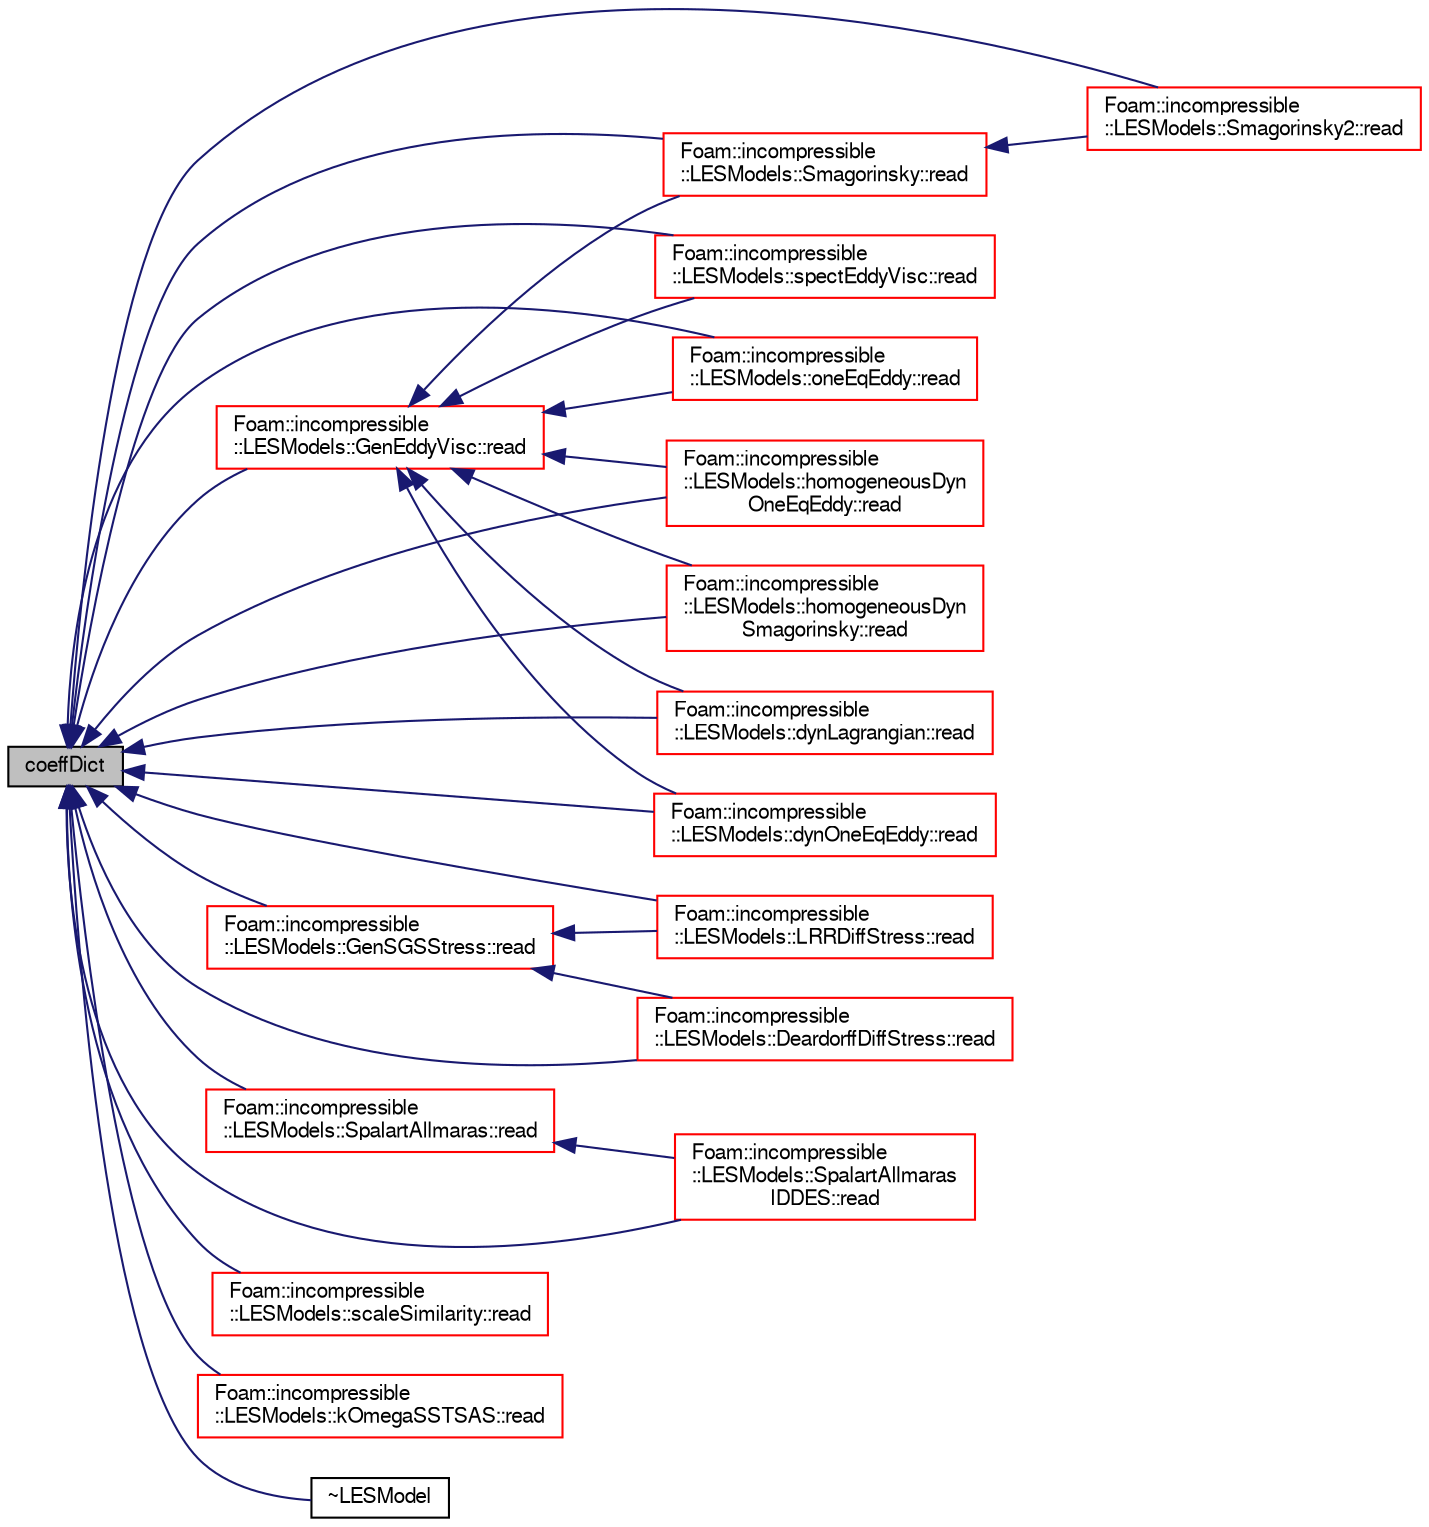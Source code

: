 digraph "coeffDict"
{
  bgcolor="transparent";
  edge [fontname="FreeSans",fontsize="10",labelfontname="FreeSans",labelfontsize="10"];
  node [fontname="FreeSans",fontsize="10",shape=record];
  rankdir="LR";
  Node652 [label="coeffDict",height=0.2,width=0.4,color="black", fillcolor="grey75", style="filled", fontcolor="black"];
  Node652 -> Node653 [dir="back",color="midnightblue",fontsize="10",style="solid",fontname="FreeSans"];
  Node653 [label="Foam::incompressible\l::LESModels::Smagorinsky2::read",height=0.2,width=0.4,color="red",URL="$a30898.html#af816873151ddb0126e98bb2f914d8ed5",tooltip="Read LESProperties dictionary. "];
  Node652 -> Node655 [dir="back",color="midnightblue",fontsize="10",style="solid",fontname="FreeSans"];
  Node655 [label="Foam::incompressible\l::LESModels::spectEddyVisc::read",height=0.2,width=0.4,color="red",URL="$a30918.html#af816873151ddb0126e98bb2f914d8ed5",tooltip="Read LESProperties dictionary. "];
  Node652 -> Node657 [dir="back",color="midnightblue",fontsize="10",style="solid",fontname="FreeSans"];
  Node657 [label="Foam::incompressible\l::LESModels::LRRDiffStress::read",height=0.2,width=0.4,color="red",URL="$a30878.html#af816873151ddb0126e98bb2f914d8ed5",tooltip="Read LESProperties dictionary. "];
  Node652 -> Node660 [dir="back",color="midnightblue",fontsize="10",style="solid",fontname="FreeSans"];
  Node660 [label="Foam::incompressible\l::LESModels::SpalartAllmaras\lIDDES::read",height=0.2,width=0.4,color="red",URL="$a30914.html#af816873151ddb0126e98bb2f914d8ed5",tooltip="Read LESProperties dictionary. "];
  Node652 -> Node663 [dir="back",color="midnightblue",fontsize="10",style="solid",fontname="FreeSans"];
  Node663 [label="Foam::incompressible\l::LESModels::scaleSimilarity::read",height=0.2,width=0.4,color="red",URL="$a30890.html#af816873151ddb0126e98bb2f914d8ed5",tooltip="Read LESProperties dictionary. "];
  Node652 -> Node667 [dir="back",color="midnightblue",fontsize="10",style="solid",fontname="FreeSans"];
  Node667 [label="Foam::incompressible\l::LESModels::Smagorinsky::read",height=0.2,width=0.4,color="red",URL="$a30894.html#af816873151ddb0126e98bb2f914d8ed5",tooltip="Read LESProperties dictionary. "];
  Node667 -> Node653 [dir="back",color="midnightblue",fontsize="10",style="solid",fontname="FreeSans"];
  Node652 -> Node673 [dir="back",color="midnightblue",fontsize="10",style="solid",fontname="FreeSans"];
  Node673 [label="Foam::incompressible\l::LESModels::DeardorffDiffStress::read",height=0.2,width=0.4,color="red",URL="$a30830.html#af816873151ddb0126e98bb2f914d8ed5",tooltip="Read LESProperties dictionary. "];
  Node652 -> Node676 [dir="back",color="midnightblue",fontsize="10",style="solid",fontname="FreeSans"];
  Node676 [label="Foam::incompressible\l::LESModels::oneEqEddy::read",height=0.2,width=0.4,color="red",URL="$a30886.html#af816873151ddb0126e98bb2f914d8ed5",tooltip="Read LESProperties dictionary. "];
  Node652 -> Node679 [dir="back",color="midnightblue",fontsize="10",style="solid",fontname="FreeSans"];
  Node679 [label="Foam::incompressible\l::LESModels::homogeneousDyn\lOneEqEddy::read",height=0.2,width=0.4,color="red",URL="$a30854.html#af816873151ddb0126e98bb2f914d8ed5",tooltip="Read LESProperties dictionary. "];
  Node652 -> Node682 [dir="back",color="midnightblue",fontsize="10",style="solid",fontname="FreeSans"];
  Node682 [label="Foam::incompressible\l::LESModels::homogeneousDyn\lSmagorinsky::read",height=0.2,width=0.4,color="red",URL="$a30858.html#af816873151ddb0126e98bb2f914d8ed5",tooltip="Read LESProperties dictionary. "];
  Node652 -> Node684 [dir="back",color="midnightblue",fontsize="10",style="solid",fontname="FreeSans"];
  Node684 [label="Foam::incompressible\l::LESModels::GenEddyVisc::read",height=0.2,width=0.4,color="red",URL="$a30846.html#af816873151ddb0126e98bb2f914d8ed5",tooltip="Read LESProperties dictionary. "];
  Node684 -> Node679 [dir="back",color="midnightblue",fontsize="10",style="solid",fontname="FreeSans"];
  Node684 -> Node676 [dir="back",color="midnightblue",fontsize="10",style="solid",fontname="FreeSans"];
  Node684 -> Node667 [dir="back",color="midnightblue",fontsize="10",style="solid",fontname="FreeSans"];
  Node684 -> Node686 [dir="back",color="midnightblue",fontsize="10",style="solid",fontname="FreeSans"];
  Node686 [label="Foam::incompressible\l::LESModels::dynLagrangian::read",height=0.2,width=0.4,color="red",URL="$a30838.html#af816873151ddb0126e98bb2f914d8ed5",tooltip="Read LESProperties dictionary. "];
  Node684 -> Node688 [dir="back",color="midnightblue",fontsize="10",style="solid",fontname="FreeSans"];
  Node688 [label="Foam::incompressible\l::LESModels::dynOneEqEddy::read",height=0.2,width=0.4,color="red",URL="$a30842.html#af816873151ddb0126e98bb2f914d8ed5",tooltip="Read LESProperties dictionary. "];
  Node684 -> Node682 [dir="back",color="midnightblue",fontsize="10",style="solid",fontname="FreeSans"];
  Node684 -> Node655 [dir="back",color="midnightblue",fontsize="10",style="solid",fontname="FreeSans"];
  Node652 -> Node688 [dir="back",color="midnightblue",fontsize="10",style="solid",fontname="FreeSans"];
  Node652 -> Node691 [dir="back",color="midnightblue",fontsize="10",style="solid",fontname="FreeSans"];
  Node691 [label="Foam::incompressible\l::LESModels::GenSGSStress::read",height=0.2,width=0.4,color="red",URL="$a30850.html#af816873151ddb0126e98bb2f914d8ed5",tooltip="Read LESProperties dictionary. "];
  Node691 -> Node673 [dir="back",color="midnightblue",fontsize="10",style="solid",fontname="FreeSans"];
  Node691 -> Node657 [dir="back",color="midnightblue",fontsize="10",style="solid",fontname="FreeSans"];
  Node652 -> Node686 [dir="back",color="midnightblue",fontsize="10",style="solid",fontname="FreeSans"];
  Node652 -> Node693 [dir="back",color="midnightblue",fontsize="10",style="solid",fontname="FreeSans"];
  Node693 [label="Foam::incompressible\l::LESModels::SpalartAllmaras::read",height=0.2,width=0.4,color="red",URL="$a30902.html#af816873151ddb0126e98bb2f914d8ed5",tooltip="Read LESProperties dictionary. "];
  Node693 -> Node660 [dir="back",color="midnightblue",fontsize="10",style="solid",fontname="FreeSans"];
  Node652 -> Node698 [dir="back",color="midnightblue",fontsize="10",style="solid",fontname="FreeSans"];
  Node698 [label="Foam::incompressible\l::LESModels::kOmegaSSTSAS::read",height=0.2,width=0.4,color="red",URL="$a30866.html#af816873151ddb0126e98bb2f914d8ed5",tooltip="Read LESProperties dictionary. "];
  Node652 -> Node701 [dir="back",color="midnightblue",fontsize="10",style="solid",fontname="FreeSans"];
  Node701 [label="~LESModel",height=0.2,width=0.4,color="black",URL="$a30874.html#ab18206ffd764e6936775478398399ed9",tooltip="Destructor. "];
}
